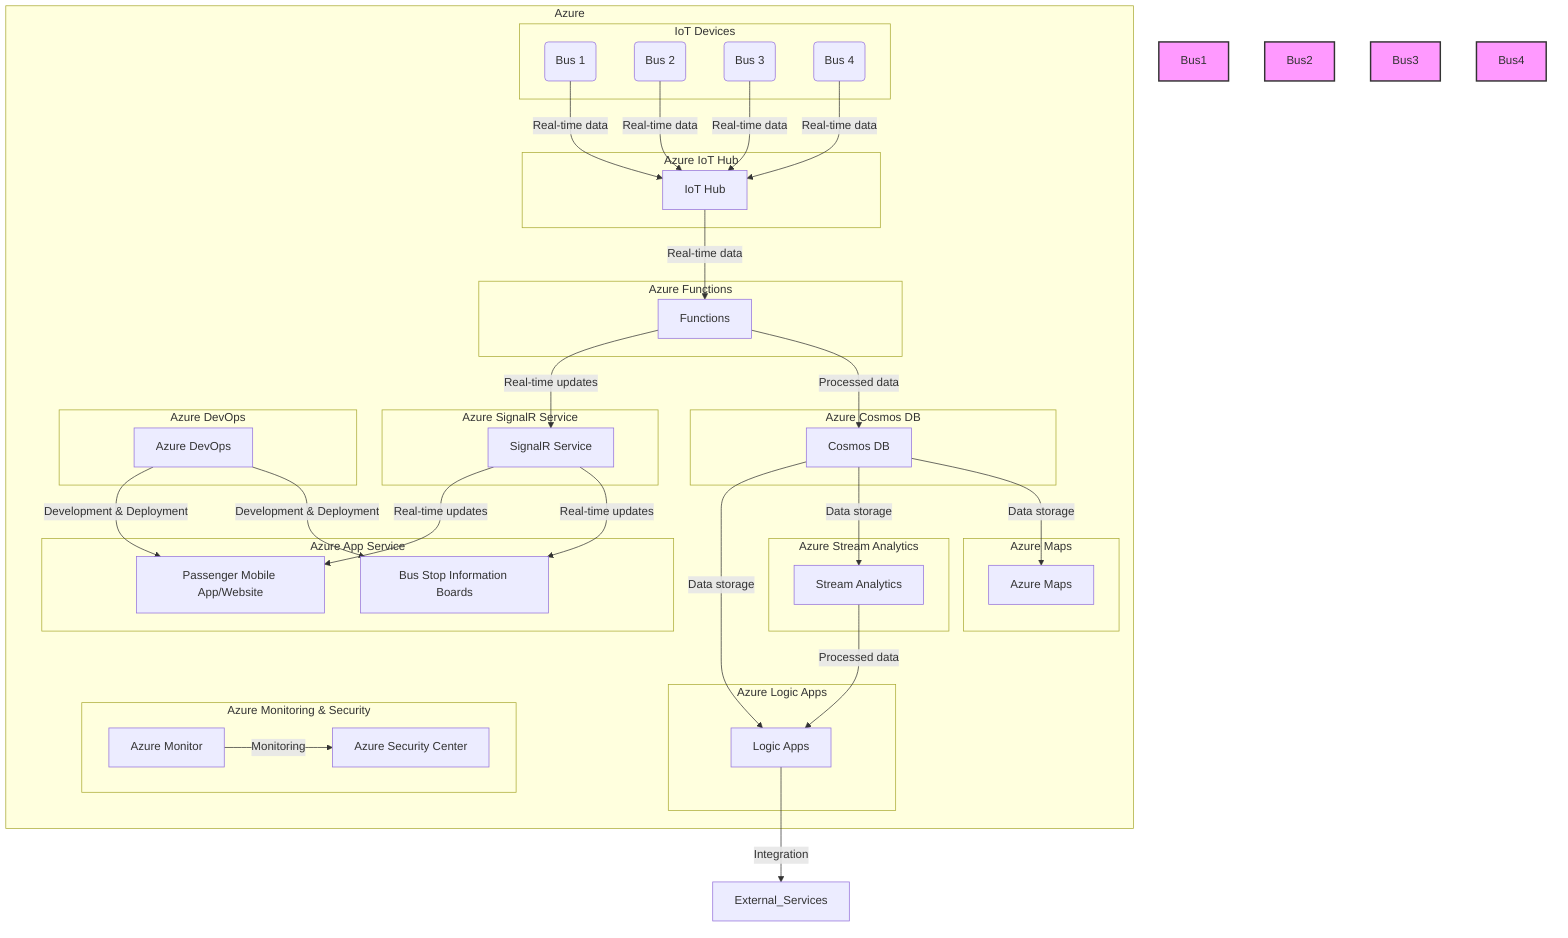 graph TD
  subgraph "Azure"
    subgraph "IoT Devices"
      B1(Bus 1)
      B2(Bus 2)
      B3(Bus 3)
      B4(Bus 4)
    end

    subgraph "Azure IoT Hub"
      IoT_Hub[IoT Hub]
    end

    subgraph "Azure Functions"
      Functions[Functions]
    end

    subgraph "Azure Cosmos DB"
      Cosmos_DB[Cosmos DB]
    end

    subgraph "Azure App Service"
      Bus_Stop_Board[Bus Stop Information Boards]
      Passenger_App[Passenger Mobile App/Website]
    end

    subgraph "Azure SignalR Service"
      SignalR[SignalR Service]
    end

    subgraph "Azure Stream Analytics"
      Stream_Analytics[Stream Analytics]
    end

    subgraph "Azure Logic Apps"
      Logic_Apps[Logic Apps]
    end

    subgraph "Azure Maps"
      Azure_Maps[Azure Maps]
    end

    subgraph "Azure Monitoring & Security"
      Azure_Monitor[Azure Monitor]
      Azure_Security[Azure Security Center]
    end

    subgraph "Azure DevOps"
      DevOps[Azure DevOps]
    end
  end

  B1 -->|Real-time data| IoT_Hub
  B2 -->|Real-time data| IoT_Hub
  B3 -->|Real-time data| IoT_Hub
  B4 -->|Real-time data| IoT_Hub

  IoT_Hub -->|Real-time data| Functions
  Functions -->|Processed data| Cosmos_DB
  Functions -->|Real-time updates| SignalR
  Stream_Analytics -->|Processed data| Logic_Apps

  SignalR -->|Real-time updates| Bus_Stop_Board
  SignalR -->|Real-time updates| Passenger_App

  Logic_Apps -->|Integration| External_Services

  Cosmos_DB -->|Data storage| Azure_Maps
  Cosmos_DB -->|Data storage| Stream_Analytics
  Cosmos_DB -->|Data storage| Logic_Apps

  Azure_Monitor -->|Monitoring| Azure_Security
  DevOps -->|Development & Deployment| Bus_Stop_Board
  DevOps -->|Development & Deployment| Passenger_App

  style Bus1 fill:#f9f,stroke:#333,stroke-width:2px
  style Bus2 fill:#f9f,stroke:#333,stroke-width:2px
  style Bus3 fill:#f9f,stroke:#333,stroke-width:2px
  style Bus4 fill:#f9f,stroke:#333,stroke-width:2px
